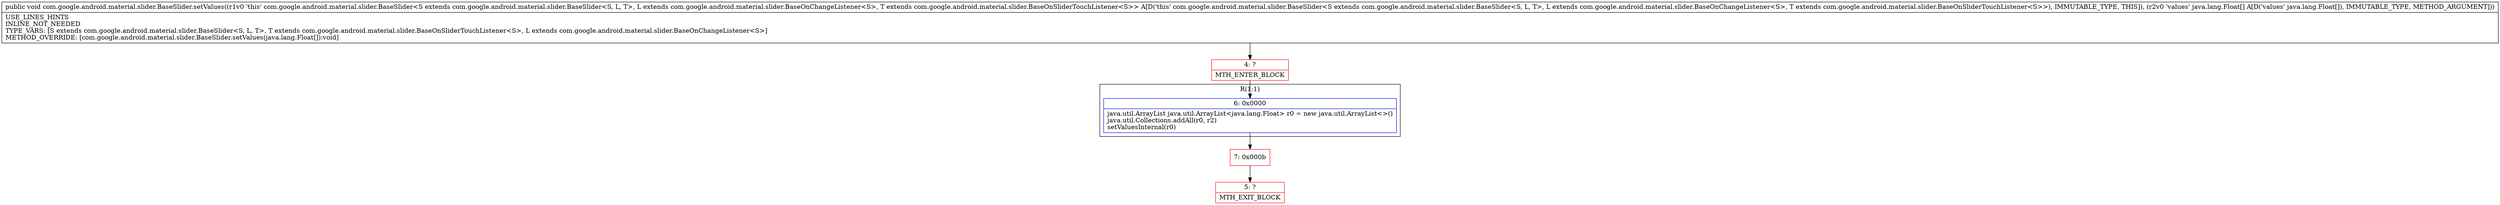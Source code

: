 digraph "CFG forcom.google.android.material.slider.BaseSlider.setValues([Ljava\/lang\/Float;)V" {
subgraph cluster_Region_1756986801 {
label = "R(1:1)";
node [shape=record,color=blue];
Node_6 [shape=record,label="{6\:\ 0x0000|java.util.ArrayList java.util.ArrayList\<java.lang.Float\> r0 = new java.util.ArrayList\<\>()\ljava.util.Collections.addAll(r0, r2)\lsetValuesInternal(r0)\l}"];
}
Node_4 [shape=record,color=red,label="{4\:\ ?|MTH_ENTER_BLOCK\l}"];
Node_7 [shape=record,color=red,label="{7\:\ 0x000b}"];
Node_5 [shape=record,color=red,label="{5\:\ ?|MTH_EXIT_BLOCK\l}"];
MethodNode[shape=record,label="{public void com.google.android.material.slider.BaseSlider.setValues((r1v0 'this' com.google.android.material.slider.BaseSlider\<S extends com.google.android.material.slider.BaseSlider\<S, L, T\>, L extends com.google.android.material.slider.BaseOnChangeListener\<S\>, T extends com.google.android.material.slider.BaseOnSliderTouchListener\<S\>\> A[D('this' com.google.android.material.slider.BaseSlider\<S extends com.google.android.material.slider.BaseSlider\<S, L, T\>, L extends com.google.android.material.slider.BaseOnChangeListener\<S\>, T extends com.google.android.material.slider.BaseOnSliderTouchListener\<S\>\>), IMMUTABLE_TYPE, THIS]), (r2v0 'values' java.lang.Float[] A[D('values' java.lang.Float[]), IMMUTABLE_TYPE, METHOD_ARGUMENT]))  | USE_LINES_HINTS\lINLINE_NOT_NEEDED\lTYPE_VARS: [S extends com.google.android.material.slider.BaseSlider\<S, L, T\>, T extends com.google.android.material.slider.BaseOnSliderTouchListener\<S\>, L extends com.google.android.material.slider.BaseOnChangeListener\<S\>]\lMETHOD_OVERRIDE: [com.google.android.material.slider.BaseSlider.setValues(java.lang.Float[]):void]\l}"];
MethodNode -> Node_4;Node_6 -> Node_7;
Node_4 -> Node_6;
Node_7 -> Node_5;
}

